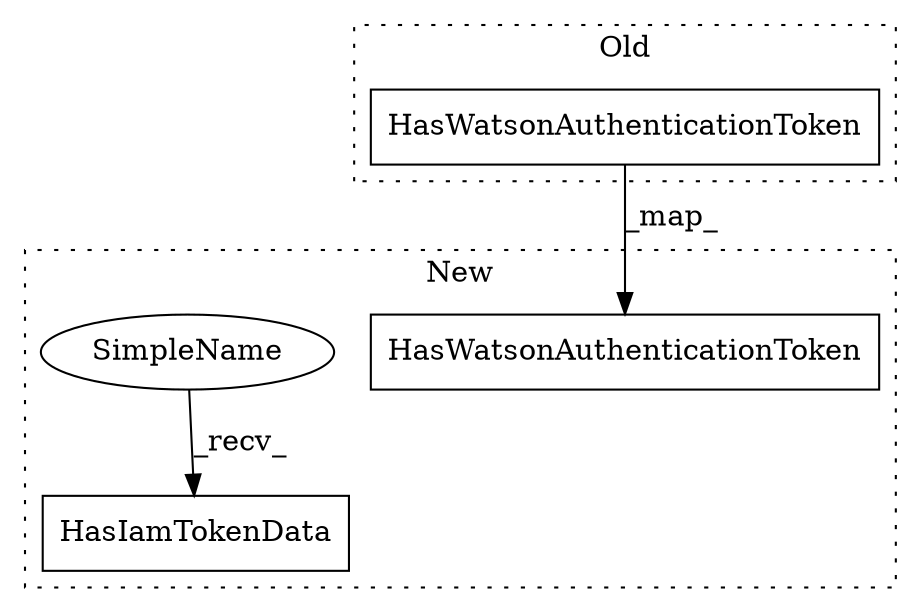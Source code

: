 digraph G {
subgraph cluster0 {
1 [label="HasWatsonAuthenticationToken" a="32" s="2905" l="30" shape="box"];
label = "Old";
style="dotted";
}
subgraph cluster1 {
2 [label="HasWatsonAuthenticationToken" a="32" s="2905" l="30" shape="box"];
3 [label="HasIamTokenData" a="32" s="2951" l="17" shape="box"];
4 [label="SimpleName" a="42" s="2939" l="11" shape="ellipse"];
label = "New";
style="dotted";
}
1 -> 2 [label="_map_"];
4 -> 3 [label="_recv_"];
}